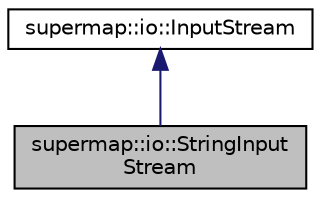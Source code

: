 digraph "supermap::io::StringInputStream"
{
 // LATEX_PDF_SIZE
  edge [fontname="Helvetica",fontsize="10",labelfontname="Helvetica",labelfontsize="10"];
  node [fontname="Helvetica",fontsize="10",shape=record];
  Node1 [label="supermap::io::StringInput\lStream",height=0.2,width=0.4,color="black", fillcolor="grey75", style="filled", fontcolor="black",tooltip="Specialization of InputStream which encapsulates work with std::stringstream. Dedicated to work with ..."];
  Node2 -> Node1 [dir="back",color="midnightblue",fontsize="10",style="solid",fontname="Helvetica"];
  Node2 [label="supermap::io::InputStream",height=0.2,width=0.4,color="black", fillcolor="white", style="filled",URL="$classsupermap_1_1io_1_1InputStream.html",tooltip="Abstract input stream. Only a wrapper to std::istream."];
}

